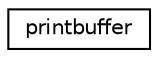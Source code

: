 digraph "类继承关系图"
{
  edge [fontname="Helvetica",fontsize="10",labelfontname="Helvetica",labelfontsize="10"];
  node [fontname="Helvetica",fontsize="10",shape=record];
  rankdir="LR";
  Node1 [label="printbuffer",height=0.2,width=0.4,color="black", fillcolor="white", style="filled",URL="$structprintbuffer.html"];
}
